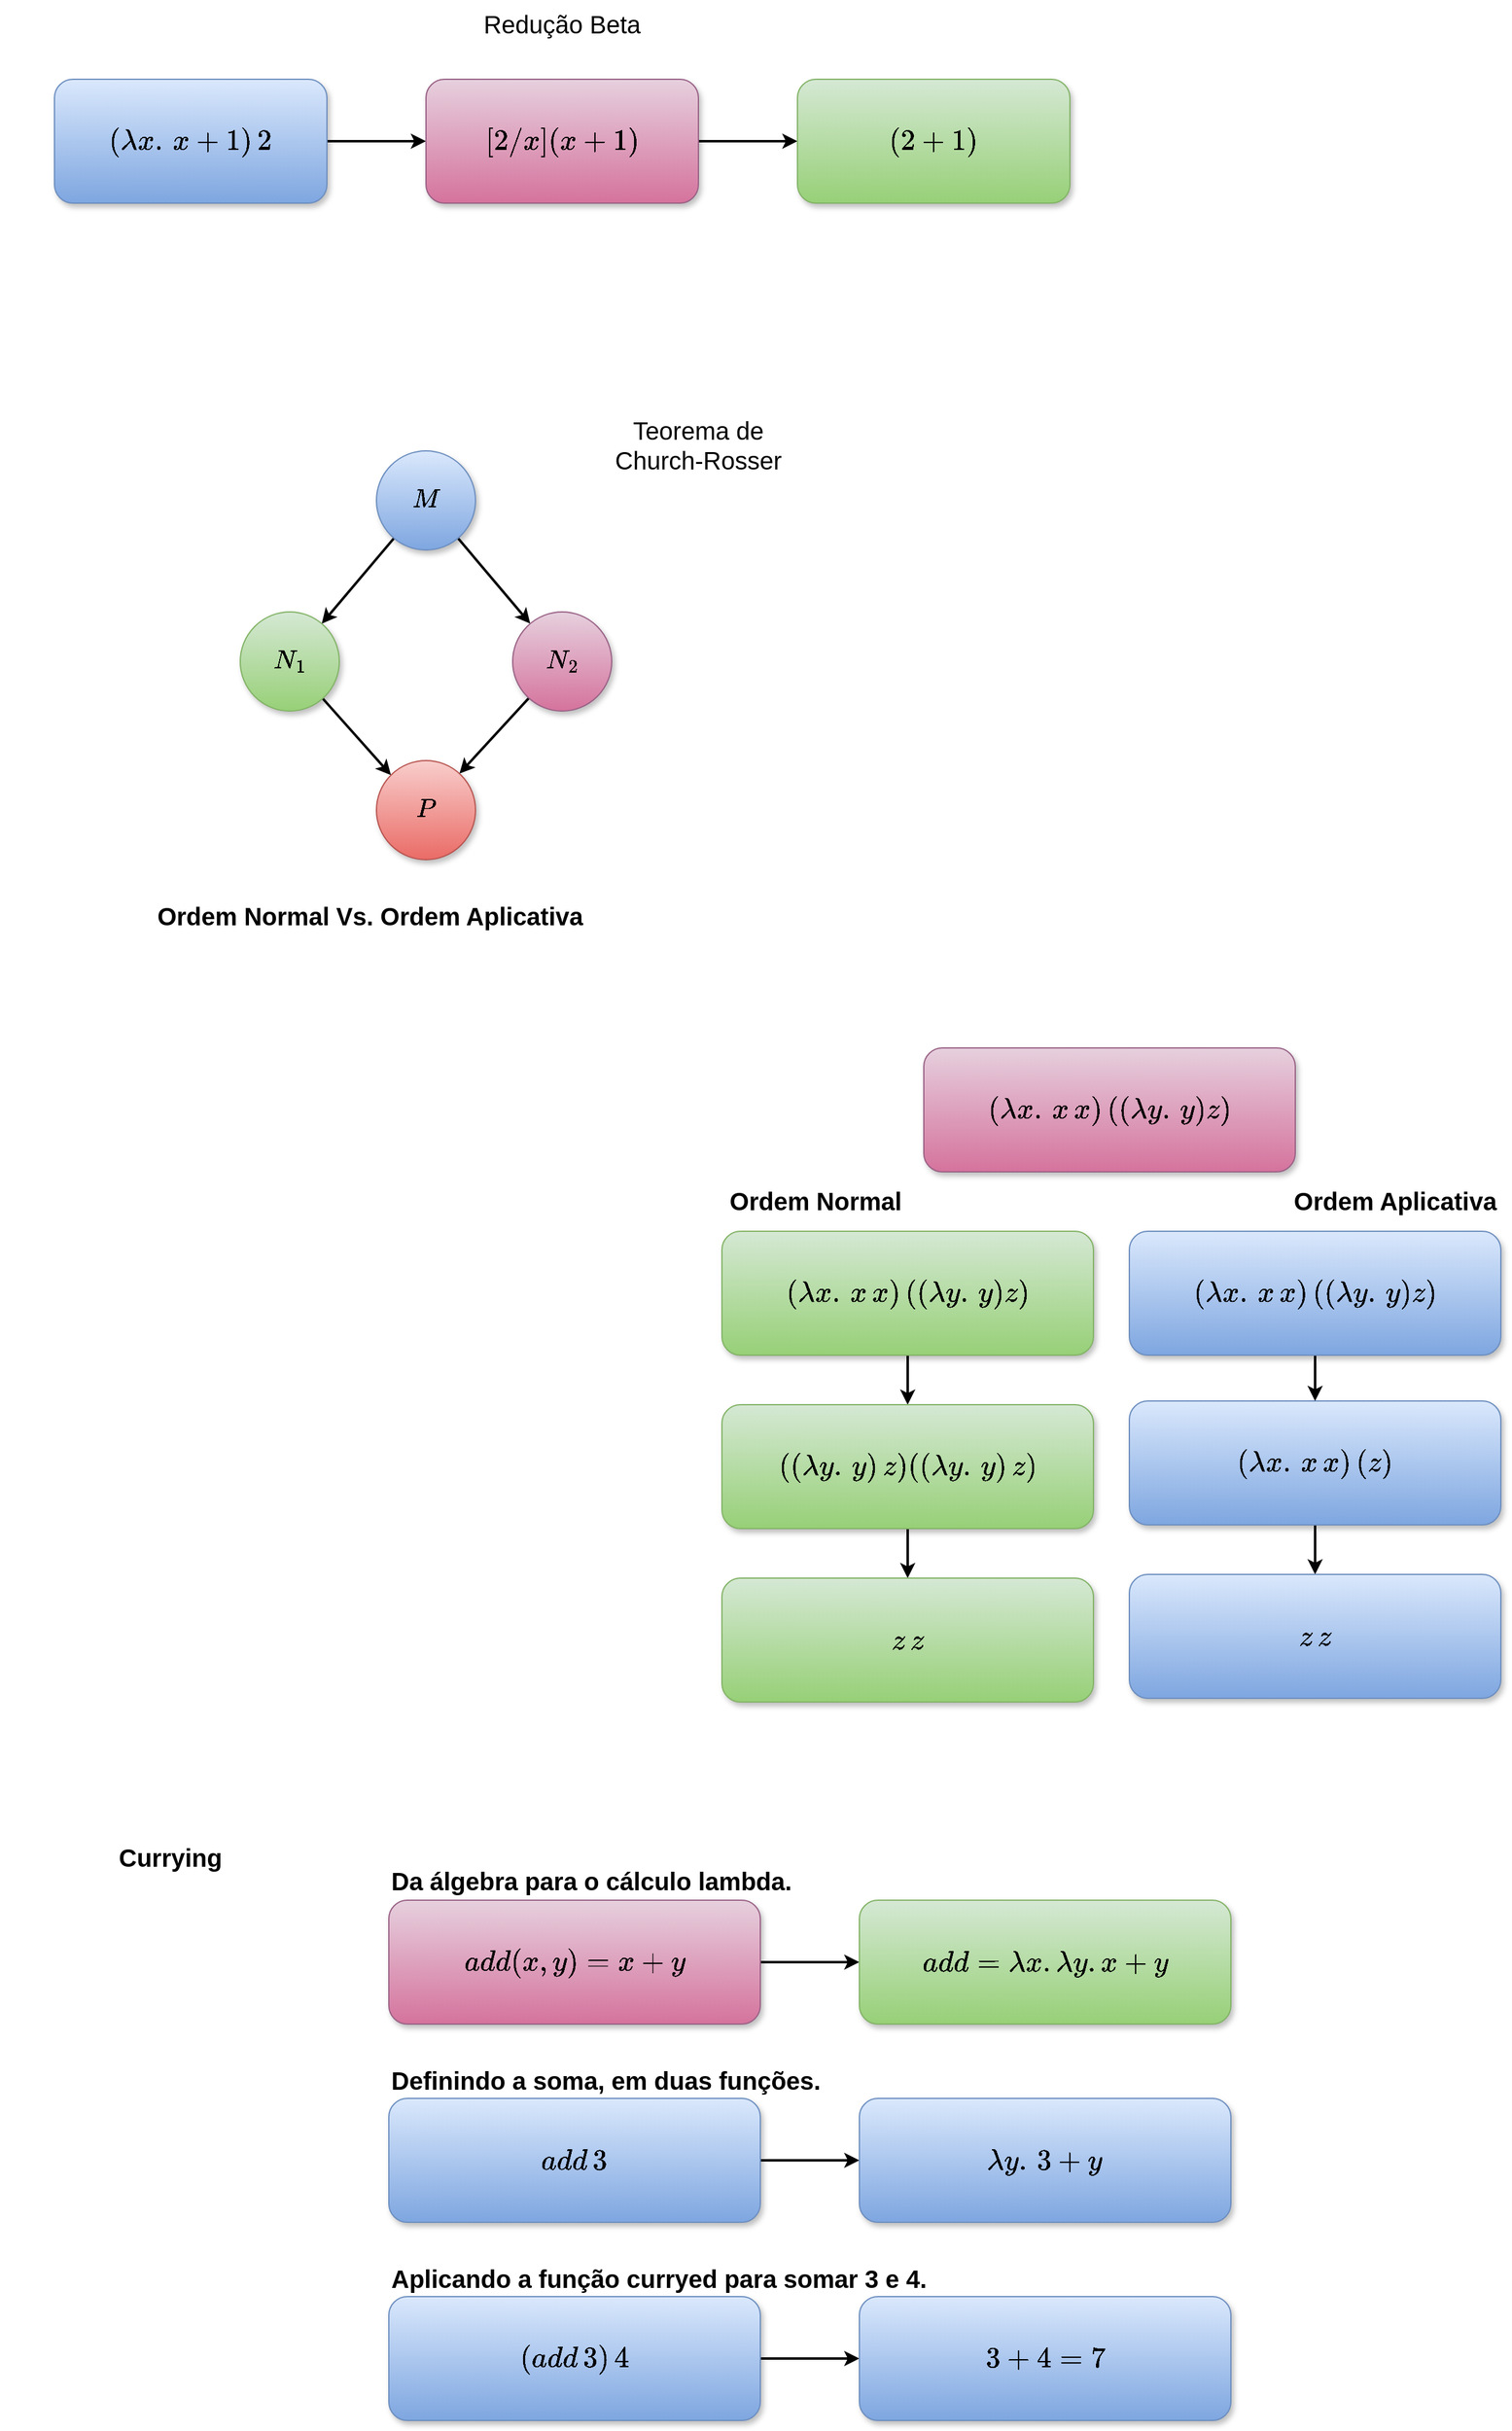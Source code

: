 <mxfile version="20.7.4" type="device"><diagram id="qgiNqNdzXcfMqAi6pYOr" name="Página-1"><mxGraphModel dx="1404" dy="854" grid="1" gridSize="10" guides="1" tooltips="1" connect="1" arrows="1" fold="1" page="1" pageScale="1" pageWidth="4681" pageHeight="3300" math="1" shadow="0"><root><mxCell id="0"/><mxCell id="1" parent="0"/><mxCell id="WUv4wEgesSpQ-Bh_16tJ-5" style="rounded=0;orthogonalLoop=1;jettySize=auto;html=1;strokeWidth=2;" parent="1" source="WUv4wEgesSpQ-Bh_16tJ-1" target="WUv4wEgesSpQ-Bh_16tJ-3" edge="1"><mxGeometry relative="1" as="geometry"/></mxCell><mxCell id="WUv4wEgesSpQ-Bh_16tJ-6" style="edgeStyle=none;rounded=0;orthogonalLoop=1;jettySize=auto;html=1;strokeWidth=2;" parent="1" source="WUv4wEgesSpQ-Bh_16tJ-1" target="WUv4wEgesSpQ-Bh_16tJ-2" edge="1"><mxGeometry relative="1" as="geometry"/></mxCell><mxCell id="WUv4wEgesSpQ-Bh_16tJ-1" value="$$M$$" style="ellipse;whiteSpace=wrap;html=1;aspect=fixed;fontSize=18;shadow=1;fillColor=#dae8fc;gradientColor=#7ea6e0;strokeColor=#6c8ebf;" parent="1" vertex="1"><mxGeometry x="550" y="430" width="80" height="80" as="geometry"/></mxCell><mxCell id="WUv4wEgesSpQ-Bh_16tJ-7" style="edgeStyle=none;rounded=0;orthogonalLoop=1;jettySize=auto;html=1;entryX=0;entryY=0;entryDx=0;entryDy=0;strokeWidth=2;" parent="1" source="WUv4wEgesSpQ-Bh_16tJ-2" target="WUv4wEgesSpQ-Bh_16tJ-4" edge="1"><mxGeometry relative="1" as="geometry"/></mxCell><mxCell id="WUv4wEgesSpQ-Bh_16tJ-2" value="$$N_1$$" style="ellipse;whiteSpace=wrap;html=1;aspect=fixed;fontSize=18;shadow=1;fillColor=#d5e8d4;gradientColor=#97d077;strokeColor=#82b366;" parent="1" vertex="1"><mxGeometry x="440" y="560" width="80" height="80" as="geometry"/></mxCell><mxCell id="WUv4wEgesSpQ-Bh_16tJ-8" style="edgeStyle=none;rounded=0;orthogonalLoop=1;jettySize=auto;html=1;strokeWidth=2;" parent="1" source="WUv4wEgesSpQ-Bh_16tJ-3" target="WUv4wEgesSpQ-Bh_16tJ-4" edge="1"><mxGeometry relative="1" as="geometry"/></mxCell><mxCell id="WUv4wEgesSpQ-Bh_16tJ-3" value="$$N_2$$" style="ellipse;whiteSpace=wrap;html=1;aspect=fixed;fontSize=18;shadow=1;fillColor=#e6d0de;gradientColor=#d5739d;strokeColor=#996185;" parent="1" vertex="1"><mxGeometry x="660" y="560" width="80" height="80" as="geometry"/></mxCell><mxCell id="WUv4wEgesSpQ-Bh_16tJ-4" value="$$P$$" style="ellipse;whiteSpace=wrap;html=1;aspect=fixed;fontSize=18;shadow=1;fillColor=#f8cecc;gradientColor=#ea6b66;strokeColor=#b85450;" parent="1" vertex="1"><mxGeometry x="550" y="680" width="80" height="80" as="geometry"/></mxCell><mxCell id="WUv4wEgesSpQ-Bh_16tJ-12" style="edgeStyle=none;rounded=0;orthogonalLoop=1;jettySize=auto;html=1;strokeWidth=2;fontSize=20;" parent="1" source="WUv4wEgesSpQ-Bh_16tJ-9" target="WUv4wEgesSpQ-Bh_16tJ-10" edge="1"><mxGeometry relative="1" as="geometry"/></mxCell><mxCell id="WUv4wEgesSpQ-Bh_16tJ-9" value="$$(\lambda x. \, x+1)\,2$$" style="rounded=1;whiteSpace=wrap;html=1;shadow=1;fontSize=20;fillColor=#dae8fc;gradientColor=#7ea6e0;strokeColor=#6c8ebf;" parent="1" vertex="1"><mxGeometry x="290" y="130" width="220" height="100" as="geometry"/></mxCell><mxCell id="WUv4wEgesSpQ-Bh_16tJ-13" style="edgeStyle=none;rounded=0;orthogonalLoop=1;jettySize=auto;html=1;strokeWidth=2;fontSize=20;" parent="1" source="WUv4wEgesSpQ-Bh_16tJ-10" target="WUv4wEgesSpQ-Bh_16tJ-11" edge="1"><mxGeometry relative="1" as="geometry"/></mxCell><mxCell id="WUv4wEgesSpQ-Bh_16tJ-10" value="$$[2/x](x+1)$$" style="rounded=1;whiteSpace=wrap;html=1;shadow=1;fontSize=20;fillColor=#e6d0de;gradientColor=#d5739d;strokeColor=#996185;" parent="1" vertex="1"><mxGeometry x="590" y="130" width="220" height="100" as="geometry"/></mxCell><mxCell id="WUv4wEgesSpQ-Bh_16tJ-11" value="$$(2+1)$$" style="rounded=1;whiteSpace=wrap;html=1;shadow=1;fontSize=20;fillColor=#d5e8d4;gradientColor=#97d077;strokeColor=#82b366;" parent="1" vertex="1"><mxGeometry x="890" y="130" width="220" height="100" as="geometry"/></mxCell><mxCell id="WUv4wEgesSpQ-Bh_16tJ-14" value="Redução Beta" style="text;html=1;strokeColor=none;fillColor=none;align=center;verticalAlign=middle;whiteSpace=wrap;rounded=0;shadow=1;fontSize=20;" parent="1" vertex="1"><mxGeometry x="620" y="70" width="160" height="30" as="geometry"/></mxCell><mxCell id="WUv4wEgesSpQ-Bh_16tJ-15" value="Teorema de Church-Rosser" style="text;html=1;strokeColor=none;fillColor=none;align=center;verticalAlign=middle;whiteSpace=wrap;rounded=0;shadow=1;fontSize=20;" parent="1" vertex="1"><mxGeometry x="730" y="410" width="160" height="30" as="geometry"/></mxCell><mxCell id="WUv4wEgesSpQ-Bh_16tJ-16" value="Ordem Normal Vs. Ordem Aplicativa" style="text;html=1;strokeColor=none;fillColor=none;align=center;verticalAlign=middle;whiteSpace=wrap;rounded=0;shadow=1;fontSize=20;fontStyle=1" parent="1" vertex="1"><mxGeometry x="250" y="790" width="590" height="30" as="geometry"/></mxCell><mxCell id="WUv4wEgesSpQ-Bh_16tJ-18" value="$$(\lambda x.\, x \, x)\, ((\lambda y. \, y) z)$$" style="rounded=1;whiteSpace=wrap;html=1;shadow=1;fontSize=20;fillColor=#e6d0de;gradientColor=#d5739d;strokeColor=#996185;" parent="1" vertex="1"><mxGeometry x="992" y="912" width="300" height="100" as="geometry"/></mxCell><mxCell id="WUv4wEgesSpQ-Bh_16tJ-22" style="edgeStyle=none;rounded=0;orthogonalLoop=1;jettySize=auto;html=1;entryX=0.5;entryY=0;entryDx=0;entryDy=0;strokeWidth=2;fontSize=20;" parent="1" source="WUv4wEgesSpQ-Bh_16tJ-19" target="WUv4wEgesSpQ-Bh_16tJ-20" edge="1"><mxGeometry relative="1" as="geometry"/></mxCell><mxCell id="WUv4wEgesSpQ-Bh_16tJ-19" value="$$(\lambda x.\, x \, x)\, ((\lambda y. \, y) z)$$" style="rounded=1;whiteSpace=wrap;html=1;shadow=1;fontSize=20;fillColor=#d5e8d4;gradientColor=#97d077;strokeColor=#82b366;" parent="1" vertex="1"><mxGeometry x="829" y="1060" width="300" height="100" as="geometry"/></mxCell><mxCell id="WUv4wEgesSpQ-Bh_16tJ-23" style="edgeStyle=none;rounded=0;orthogonalLoop=1;jettySize=auto;html=1;entryX=0.5;entryY=0;entryDx=0;entryDy=0;strokeWidth=2;fontSize=20;" parent="1" source="WUv4wEgesSpQ-Bh_16tJ-20" target="WUv4wEgesSpQ-Bh_16tJ-21" edge="1"><mxGeometry relative="1" as="geometry"/></mxCell><mxCell id="WUv4wEgesSpQ-Bh_16tJ-20" value="$$((\lambda y. \, y)\, z)((\lambda y. \, y)\, z)$$" style="rounded=1;whiteSpace=wrap;html=1;shadow=1;fontSize=20;fillColor=#d5e8d4;gradientColor=#97d077;strokeColor=#82b366;" parent="1" vertex="1"><mxGeometry x="829" y="1200" width="300" height="100" as="geometry"/></mxCell><mxCell id="WUv4wEgesSpQ-Bh_16tJ-21" value="$$z\, z$$" style="rounded=1;whiteSpace=wrap;html=1;shadow=1;fontSize=20;fillColor=#d5e8d4;gradientColor=#97d077;strokeColor=#82b366;" parent="1" vertex="1"><mxGeometry x="829" y="1340" width="300" height="100" as="geometry"/></mxCell><mxCell id="WUv4wEgesSpQ-Bh_16tJ-24" style="edgeStyle=none;rounded=0;orthogonalLoop=1;jettySize=auto;html=1;entryX=0.5;entryY=0;entryDx=0;entryDy=0;strokeWidth=2;fontSize=20;fillColor=#dae8fc;gradientColor=#7ea6e0;strokeColor=#030405;" parent="1" source="WUv4wEgesSpQ-Bh_16tJ-25" target="WUv4wEgesSpQ-Bh_16tJ-26" edge="1"><mxGeometry relative="1" as="geometry"/></mxCell><mxCell id="WUv4wEgesSpQ-Bh_16tJ-25" value="$$(\lambda x.\, x \, x)\, (z)$$" style="rounded=1;whiteSpace=wrap;html=1;shadow=1;fontSize=20;fillColor=#dae8fc;gradientColor=#7ea6e0;strokeColor=#6c8ebf;" parent="1" vertex="1"><mxGeometry x="1158" y="1197" width="300" height="100" as="geometry"/></mxCell><mxCell id="WUv4wEgesSpQ-Bh_16tJ-26" value="$$z \, z$$" style="rounded=1;whiteSpace=wrap;html=1;shadow=1;fontSize=20;fillColor=#dae8fc;gradientColor=#7ea6e0;strokeColor=#6c8ebf;" parent="1" vertex="1"><mxGeometry x="1158" y="1337" width="300" height="100" as="geometry"/></mxCell><mxCell id="WUv4wEgesSpQ-Bh_16tJ-27" value="Ordem Normal&amp;nbsp; &amp;nbsp; &amp;nbsp; &amp;nbsp; &amp;nbsp; &amp;nbsp; &amp;nbsp; &amp;nbsp; &amp;nbsp; &amp;nbsp; &amp;nbsp; &amp;nbsp; &amp;nbsp; &amp;nbsp; &amp;nbsp; &amp;nbsp; &amp;nbsp; &amp;nbsp; &amp;nbsp; &amp;nbsp; &amp;nbsp; &amp;nbsp; &amp;nbsp; &amp;nbsp; &amp;nbsp; &amp;nbsp; &amp;nbsp; &amp;nbsp; &amp;nbsp;Ordem Aplicativa" style="text;html=1;strokeColor=none;fillColor=none;align=center;verticalAlign=middle;whiteSpace=wrap;rounded=0;shadow=1;fontSize=20;fontStyle=1" parent="1" vertex="1"><mxGeometry x="830" y="1020" width="630" height="30" as="geometry"/></mxCell><mxCell id="Rb-wdNeRy4pWtMxxGqHr-2" style="edgeStyle=orthogonalEdgeStyle;rounded=0;orthogonalLoop=1;jettySize=auto;html=1;entryX=0.5;entryY=0;entryDx=0;entryDy=0;strokeWidth=2;" edge="1" parent="1" source="Rb-wdNeRy4pWtMxxGqHr-1" target="WUv4wEgesSpQ-Bh_16tJ-25"><mxGeometry relative="1" as="geometry"/></mxCell><mxCell id="Rb-wdNeRy4pWtMxxGqHr-1" value="$$(\lambda x.\, x \, x)\, ((\lambda y. \, y) z)$$" style="rounded=1;whiteSpace=wrap;html=1;shadow=1;fontSize=20;fillColor=#dae8fc;gradientColor=#7ea6e0;strokeColor=#6c8ebf;" vertex="1" parent="1"><mxGeometry x="1158" y="1060" width="300" height="100" as="geometry"/></mxCell><mxCell id="Rb-wdNeRy4pWtMxxGqHr-12" style="edgeStyle=orthogonalEdgeStyle;rounded=0;orthogonalLoop=1;jettySize=auto;html=1;entryX=0;entryY=0.5;entryDx=0;entryDy=0;strokeWidth=2;" edge="1" parent="1" source="Rb-wdNeRy4pWtMxxGqHr-3" target="Rb-wdNeRy4pWtMxxGqHr-7"><mxGeometry relative="1" as="geometry"/></mxCell><mxCell id="Rb-wdNeRy4pWtMxxGqHr-3" value="$$add(x,y) = x+y$$" style="rounded=1;whiteSpace=wrap;html=1;shadow=1;fontSize=20;fillColor=#e6d0de;gradientColor=#d5739d;strokeColor=#996185;" vertex="1" parent="1"><mxGeometry x="560" y="1600" width="300" height="100" as="geometry"/></mxCell><mxCell id="Rb-wdNeRy4pWtMxxGqHr-7" value="$$add = \lambda x. \lambda y. x+y$$" style="rounded=1;whiteSpace=wrap;html=1;shadow=1;fontSize=20;fillColor=#d5e8d4;gradientColor=#97d077;strokeColor=#82b366;" vertex="1" parent="1"><mxGeometry x="940" y="1600" width="300" height="100" as="geometry"/></mxCell><mxCell id="Rb-wdNeRy4pWtMxxGqHr-13" style="edgeStyle=orthogonalEdgeStyle;rounded=0;orthogonalLoop=1;jettySize=auto;html=1;entryX=0;entryY=0.5;entryDx=0;entryDy=0;strokeWidth=2;" edge="1" parent="1" source="Rb-wdNeRy4pWtMxxGqHr-8" target="Rb-wdNeRy4pWtMxxGqHr-9"><mxGeometry relative="1" as="geometry"/></mxCell><mxCell id="Rb-wdNeRy4pWtMxxGqHr-8" value="$$add\, 3$$" style="rounded=1;whiteSpace=wrap;html=1;shadow=1;fontSize=20;fillColor=#dae8fc;gradientColor=#7ea6e0;strokeColor=#6c8ebf;" vertex="1" parent="1"><mxGeometry x="560" y="1760" width="300" height="100" as="geometry"/></mxCell><mxCell id="Rb-wdNeRy4pWtMxxGqHr-9" value="$$\lambda y. \, 3+y$$" style="rounded=1;whiteSpace=wrap;html=1;shadow=1;fontSize=20;fillColor=#dae8fc;gradientColor=#7ea6e0;strokeColor=#6c8ebf;" vertex="1" parent="1"><mxGeometry x="940" y="1760" width="300" height="100" as="geometry"/></mxCell><mxCell id="Rb-wdNeRy4pWtMxxGqHr-15" style="edgeStyle=none;rounded=0;orthogonalLoop=1;jettySize=auto;html=1;entryX=0;entryY=0.5;entryDx=0;entryDy=0;strokeWidth=2;" edge="1" parent="1" source="Rb-wdNeRy4pWtMxxGqHr-10" target="Rb-wdNeRy4pWtMxxGqHr-11"><mxGeometry relative="1" as="geometry"/></mxCell><mxCell id="Rb-wdNeRy4pWtMxxGqHr-10" value="$$(add \, 3)\, 4$$" style="rounded=1;whiteSpace=wrap;html=1;shadow=1;fontSize=20;fillColor=#dae8fc;gradientColor=#7ea6e0;strokeColor=#6c8ebf;" vertex="1" parent="1"><mxGeometry x="560" y="1920" width="300" height="100" as="geometry"/></mxCell><mxCell id="Rb-wdNeRy4pWtMxxGqHr-11" value="$$3+4=7$$" style="rounded=1;whiteSpace=wrap;html=1;shadow=1;fontSize=20;fillColor=#dae8fc;gradientColor=#7ea6e0;strokeColor=#6c8ebf;" vertex="1" parent="1"><mxGeometry x="940" y="1920" width="300" height="100" as="geometry"/></mxCell><mxCell id="Rb-wdNeRy4pWtMxxGqHr-16" value="Currying" style="text;html=1;strokeColor=none;fillColor=none;align=left;verticalAlign=middle;whiteSpace=wrap;rounded=0;shadow=1;fontSize=20;fontStyle=1" vertex="1" parent="1"><mxGeometry x="340" y="1550" width="120" height="30" as="geometry"/></mxCell><mxCell id="Rb-wdNeRy4pWtMxxGqHr-17" value="Da álgebra para o cálculo lambda." style="text;html=1;strokeColor=none;fillColor=none;align=left;verticalAlign=middle;whiteSpace=wrap;rounded=0;shadow=1;fontSize=20;fontStyle=1" vertex="1" parent="1"><mxGeometry x="560" y="1569" width="670" height="30" as="geometry"/></mxCell><mxCell id="Rb-wdNeRy4pWtMxxGqHr-18" value="Definindo a soma, em duas funções." style="text;html=1;strokeColor=none;fillColor=none;align=left;verticalAlign=middle;whiteSpace=wrap;rounded=0;shadow=1;fontSize=20;fontStyle=1" vertex="1" parent="1"><mxGeometry x="560" y="1730" width="670" height="30" as="geometry"/></mxCell><mxCell id="Rb-wdNeRy4pWtMxxGqHr-19" value="Aplicando a função curryed para somar 3 e 4." style="text;html=1;strokeColor=none;fillColor=none;align=left;verticalAlign=middle;whiteSpace=wrap;rounded=0;shadow=1;fontSize=20;fontStyle=1" vertex="1" parent="1"><mxGeometry x="560" y="1890" width="670" height="30" as="geometry"/></mxCell></root></mxGraphModel></diagram></mxfile>